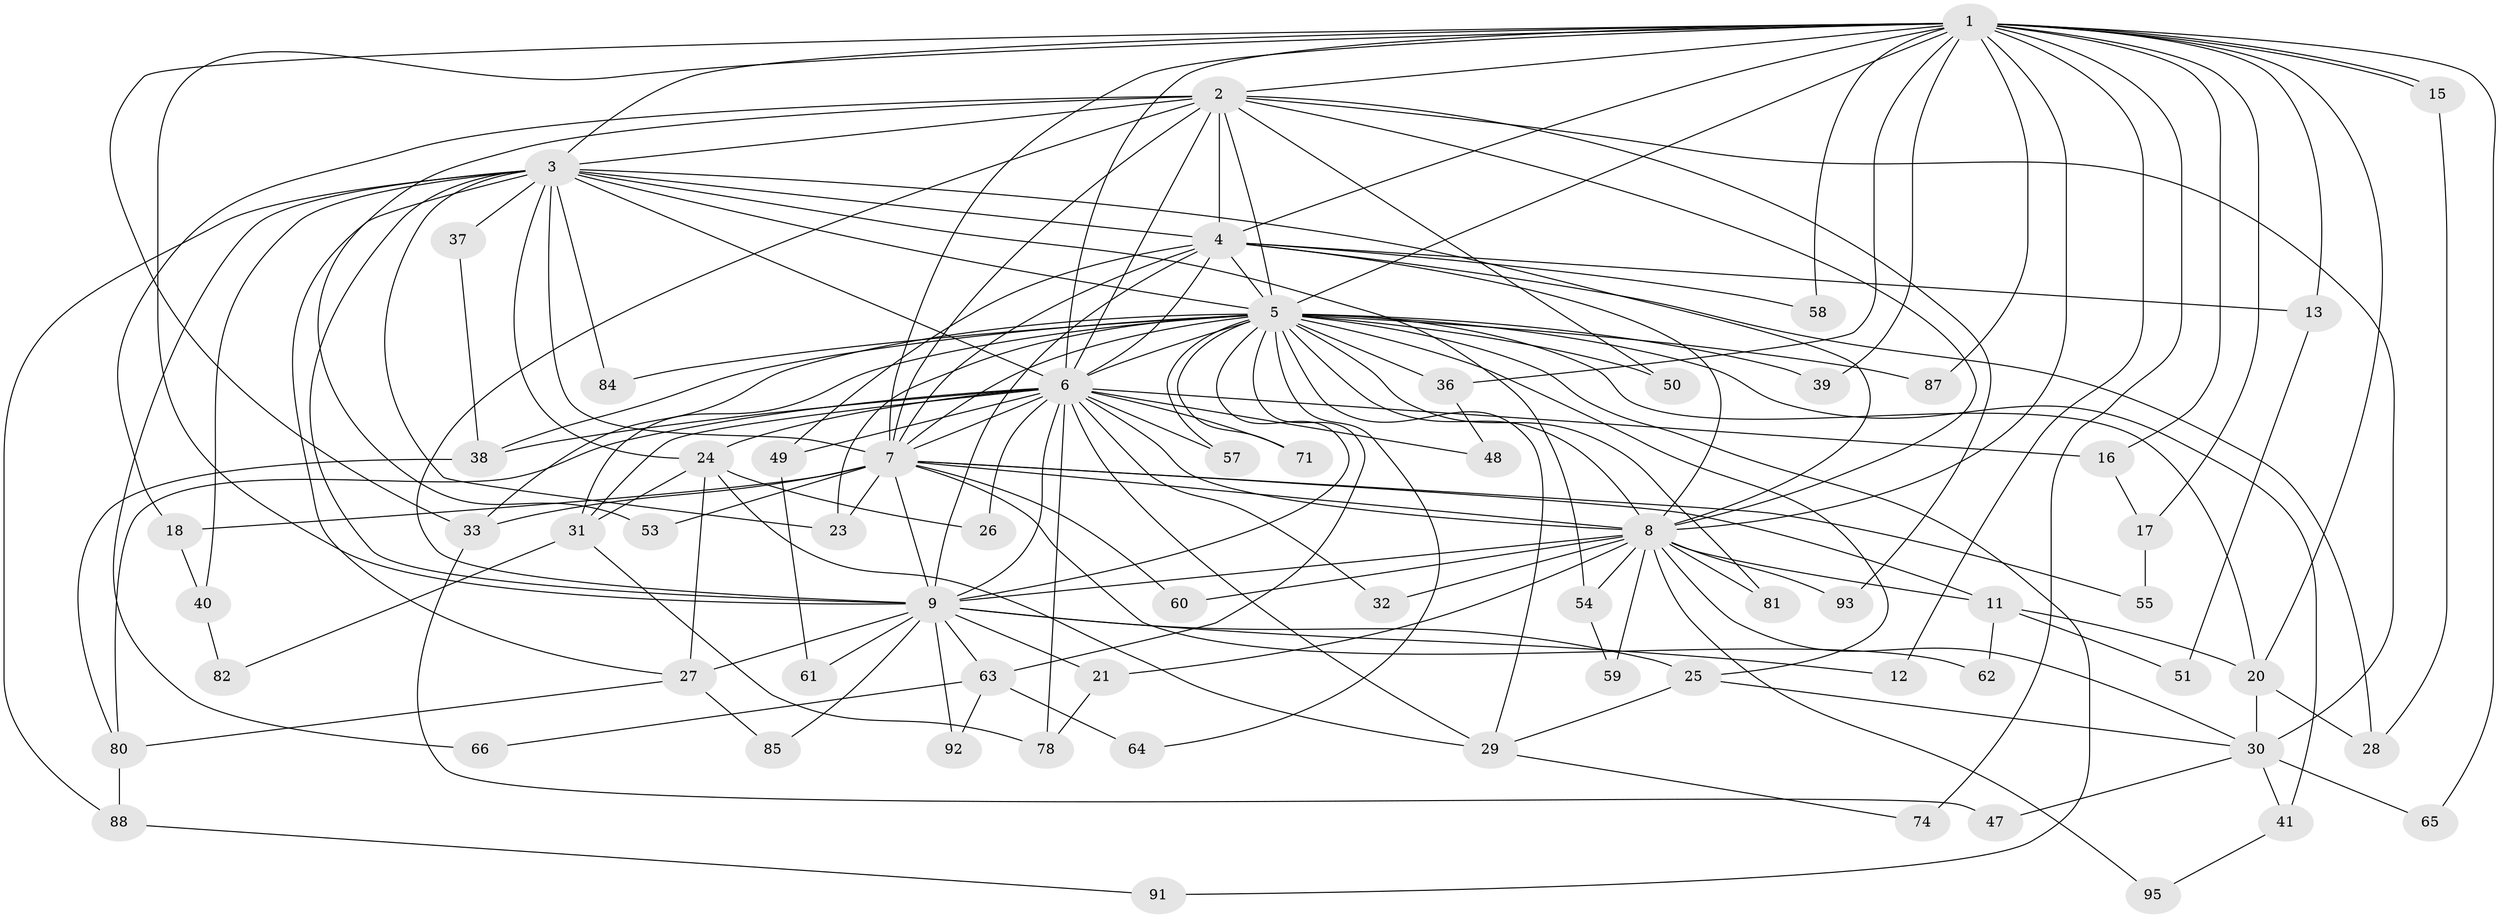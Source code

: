 // Generated by graph-tools (version 1.1) at 2025/51/02/27/25 19:51:44]
// undirected, 67 vertices, 164 edges
graph export_dot {
graph [start="1"]
  node [color=gray90,style=filled];
  1 [super="+14"];
  2 [super="+77"];
  3 [super="+34"];
  4 [super="+69"];
  5 [super="+10"];
  6 [super="+56"];
  7 [super="+44"];
  8 [super="+43"];
  9 [super="+19"];
  11 [super="+35"];
  12;
  13 [super="+79"];
  15;
  16;
  17;
  18;
  20 [super="+22"];
  21 [super="+86"];
  23;
  24 [super="+76"];
  25 [super="+83"];
  26;
  27 [super="+42"];
  28 [super="+68"];
  29 [super="+72"];
  30 [super="+46"];
  31 [super="+67"];
  32;
  33 [super="+94"];
  36 [super="+52"];
  37;
  38 [super="+45"];
  39;
  40;
  41 [super="+73"];
  47;
  48;
  49;
  50 [super="+70"];
  51;
  53 [super="+89"];
  54;
  55;
  57;
  58;
  59;
  60;
  61;
  62;
  63;
  64;
  65;
  66;
  71;
  74 [super="+75"];
  78;
  80 [super="+90"];
  81;
  82;
  84;
  85;
  87;
  88;
  91;
  92;
  93;
  95;
  1 -- 2;
  1 -- 3;
  1 -- 4;
  1 -- 5 [weight=2];
  1 -- 6;
  1 -- 7;
  1 -- 8;
  1 -- 9;
  1 -- 12;
  1 -- 13;
  1 -- 15;
  1 -- 15;
  1 -- 16;
  1 -- 17;
  1 -- 20;
  1 -- 39;
  1 -- 65;
  1 -- 74 [weight=2];
  1 -- 87;
  1 -- 33;
  1 -- 58;
  1 -- 36;
  2 -- 3;
  2 -- 4;
  2 -- 5 [weight=2];
  2 -- 6 [weight=2];
  2 -- 7;
  2 -- 8;
  2 -- 9;
  2 -- 18;
  2 -- 30;
  2 -- 50;
  2 -- 53;
  2 -- 93;
  3 -- 4 [weight=2];
  3 -- 5 [weight=2];
  3 -- 6;
  3 -- 7 [weight=2];
  3 -- 8;
  3 -- 9 [weight=2];
  3 -- 23;
  3 -- 24;
  3 -- 27;
  3 -- 37 [weight=2];
  3 -- 40;
  3 -- 54;
  3 -- 66;
  3 -- 84;
  3 -- 88;
  4 -- 5 [weight=2];
  4 -- 6;
  4 -- 7;
  4 -- 8;
  4 -- 9;
  4 -- 13 [weight=2];
  4 -- 28;
  4 -- 49;
  4 -- 58;
  5 -- 6 [weight=2];
  5 -- 7 [weight=2];
  5 -- 8 [weight=2];
  5 -- 9 [weight=2];
  5 -- 20 [weight=2];
  5 -- 23;
  5 -- 36 [weight=2];
  5 -- 39;
  5 -- 64;
  5 -- 87;
  5 -- 71;
  5 -- 81;
  5 -- 84;
  5 -- 25;
  5 -- 91;
  5 -- 29;
  5 -- 33;
  5 -- 41 [weight=2];
  5 -- 50 [weight=2];
  5 -- 57;
  5 -- 63;
  5 -- 31;
  5 -- 38;
  6 -- 7;
  6 -- 8 [weight=2];
  6 -- 9;
  6 -- 16;
  6 -- 24;
  6 -- 26;
  6 -- 29;
  6 -- 31;
  6 -- 32;
  6 -- 38;
  6 -- 48;
  6 -- 49;
  6 -- 57;
  6 -- 71;
  6 -- 78;
  6 -- 80;
  7 -- 8;
  7 -- 9;
  7 -- 11;
  7 -- 18;
  7 -- 33;
  7 -- 53 [weight=2];
  7 -- 55;
  7 -- 60;
  7 -- 62;
  7 -- 23;
  8 -- 9;
  8 -- 11;
  8 -- 21;
  8 -- 32;
  8 -- 54;
  8 -- 59;
  8 -- 60;
  8 -- 81;
  8 -- 93;
  8 -- 95;
  8 -- 30;
  9 -- 12;
  9 -- 21;
  9 -- 25;
  9 -- 27;
  9 -- 61;
  9 -- 63;
  9 -- 85;
  9 -- 92;
  11 -- 62;
  11 -- 51;
  11 -- 20;
  13 -- 51;
  15 -- 28;
  16 -- 17;
  17 -- 55;
  18 -- 40;
  20 -- 28;
  20 -- 30;
  21 -- 78;
  24 -- 26;
  24 -- 31;
  24 -- 27;
  24 -- 29;
  25 -- 30;
  25 -- 29;
  27 -- 80;
  27 -- 85;
  29 -- 74;
  30 -- 41;
  30 -- 47;
  30 -- 65;
  31 -- 82;
  31 -- 78;
  33 -- 47;
  36 -- 48;
  37 -- 38;
  38 -- 80;
  40 -- 82;
  41 -- 95;
  49 -- 61;
  54 -- 59;
  63 -- 64;
  63 -- 66;
  63 -- 92;
  80 -- 88;
  88 -- 91;
}
